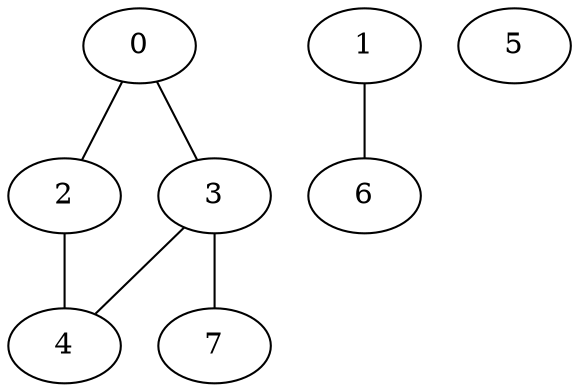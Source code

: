 graph "sampletest150-mod4_image3.bmp" {
	0	 [type=corner,
		x=60,
		y=272];
	2	 [type=corner,
		x=117,
		y=183];
	0 -- 2	 [angle0="-1.00",
		frequency=1,
		type0=line];
	3	 [type=intersection,
		x=113,
		y=394];
	0 -- 3	 [angle0="1.16",
		frequency=1,
		type0=line];
	1	 [type=corner,
		x=97,
		y=333];
	6	 [type=corner,
		x=419,
		y=348];
	1 -- 6	 [angle0="332.71",
		angle1=".05",
		frequency=2,
		type0=arc,
		type1=line];
	4	 [type=corner,
		x=415,
		y=409];
	2 -- 4	 [angle0="374.05",
		frequency=1,
		type0=arc];
	3 -- 4	 [angle0=".05",
		frequency=1,
		type0=line];
	7	 [type=endpoint,
		x=171,
		y=425];
	3 -- 7	 [angle0=".49",
		frequency=1,
		type0=line];
	5	 [type=circle,
		x=270,
		y=295];
}
